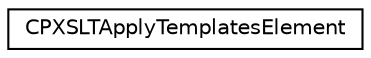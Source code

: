 digraph G
{
  edge [fontname="Helvetica",fontsize="10",labelfontname="Helvetica",labelfontsize="10"];
  node [fontname="Helvetica",fontsize="10",shape=record];
  rankdir="LR";
  Node1 [label="CPXSLTApplyTemplatesElement",height=0.2,width=0.4,color="black", fillcolor="white", style="filled",URL="$class_c_p_x_s_l_t_apply_templates_element.html"];
}
